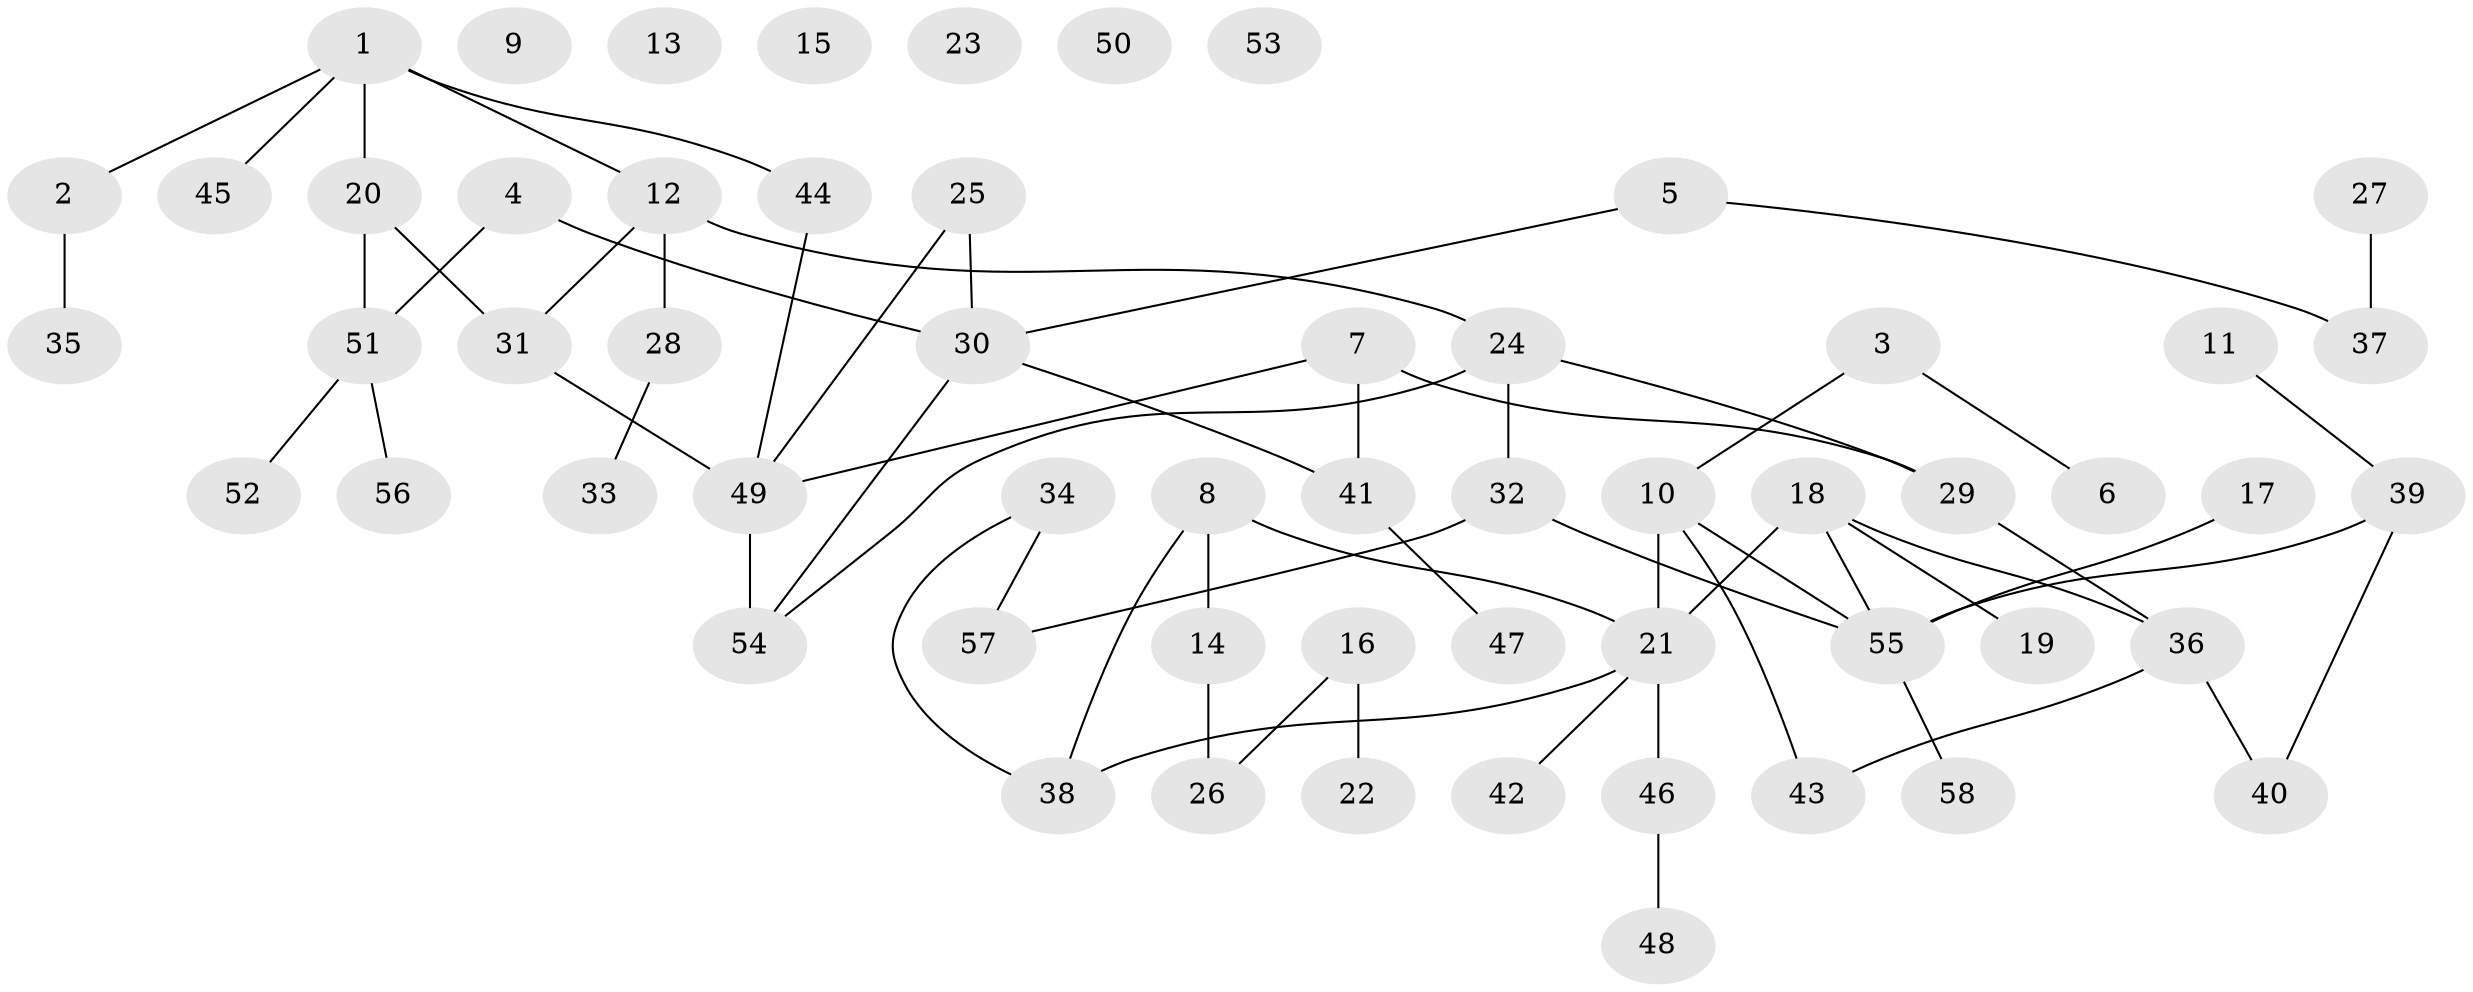 // Generated by graph-tools (version 1.1) at 2025/39/03/09/25 04:39:41]
// undirected, 58 vertices, 64 edges
graph export_dot {
graph [start="1"]
  node [color=gray90,style=filled];
  1;
  2;
  3;
  4;
  5;
  6;
  7;
  8;
  9;
  10;
  11;
  12;
  13;
  14;
  15;
  16;
  17;
  18;
  19;
  20;
  21;
  22;
  23;
  24;
  25;
  26;
  27;
  28;
  29;
  30;
  31;
  32;
  33;
  34;
  35;
  36;
  37;
  38;
  39;
  40;
  41;
  42;
  43;
  44;
  45;
  46;
  47;
  48;
  49;
  50;
  51;
  52;
  53;
  54;
  55;
  56;
  57;
  58;
  1 -- 2;
  1 -- 12;
  1 -- 20;
  1 -- 44;
  1 -- 45;
  2 -- 35;
  3 -- 6;
  3 -- 10;
  4 -- 30;
  4 -- 51;
  5 -- 30;
  5 -- 37;
  7 -- 29;
  7 -- 41;
  7 -- 49;
  8 -- 14;
  8 -- 21;
  8 -- 38;
  10 -- 21;
  10 -- 43;
  10 -- 55;
  11 -- 39;
  12 -- 24;
  12 -- 28;
  12 -- 31;
  14 -- 26;
  16 -- 22;
  16 -- 26;
  17 -- 55;
  18 -- 19;
  18 -- 21;
  18 -- 36;
  18 -- 55;
  20 -- 31;
  20 -- 51;
  21 -- 38;
  21 -- 42;
  21 -- 46;
  24 -- 29;
  24 -- 32;
  24 -- 54;
  25 -- 30;
  25 -- 49;
  27 -- 37;
  28 -- 33;
  29 -- 36;
  30 -- 41;
  30 -- 54;
  31 -- 49;
  32 -- 55;
  32 -- 57;
  34 -- 38;
  34 -- 57;
  36 -- 40;
  36 -- 43;
  39 -- 40;
  39 -- 55;
  41 -- 47;
  44 -- 49;
  46 -- 48;
  49 -- 54;
  51 -- 52;
  51 -- 56;
  55 -- 58;
}
